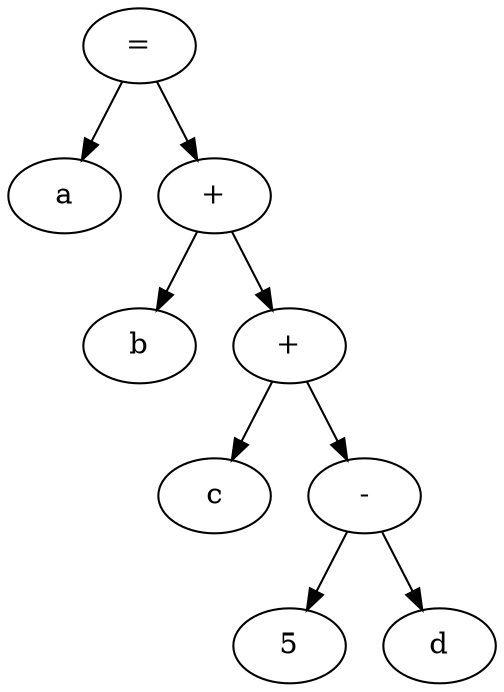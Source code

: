 digraph AST {
    "0x145e061a0" [label="="];
    "0x145e061a0" -> "0x145e06170";
    "0x145e06170" [label="a"];
    "0x145e061a0" -> "0x145e06140";
    "0x145e06140" [label="+"];
    "0x145e06140" -> "0x145e06110";
    "0x145e06110" [label="b"];
    "0x145e06140" -> "0x145e060e0";
    "0x145e060e0" [label="+"];
    "0x145e060e0" -> "0x145e05d60";
    "0x145e05d60" [label="c"];
    "0x145e060e0" -> "0x145e05d30";
    "0x145e05d30" [label="-"];
    "0x145e05d30" -> "0x145e05e50";
    "0x145e05e50" [label="5"];
    "0x145e05d30" -> "0x145e05fc0";
    "0x145e05fc0" [label="d"];
}
